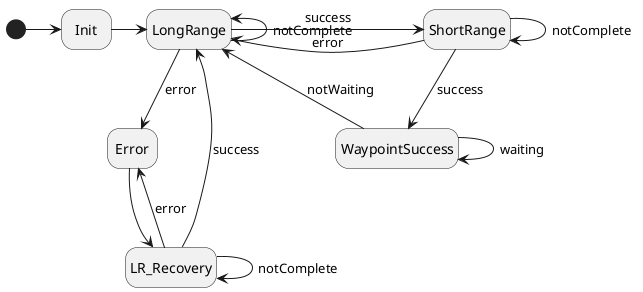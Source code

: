 @startuml Navigation State Machine
hide empty description

[*] -right-> Init
Init -right-> LongRange
LongRange -up-> LongRange : notComplete
LongRange -down-> Error : error
Error -down-> LR_Recovery
LR_Recovery --> LR_Recovery : notComplete
LR_Recovery --> Error : error
LR_Recovery --> LongRange : success
LongRange -right-> ShortRange : success
ShortRange --> ShortRange : notComplete
ShortRange -left-> LongRange : error
ShortRange --> WaypointSuccess : success
WaypointSuccess --> WaypointSuccess : waiting
WaypointSuccess -up-> LongRange : notWaiting

@enduml